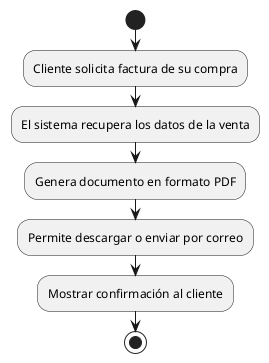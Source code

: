 @startuml
start
:Cliente solicita factura de su compra;
:El sistema recupera los datos de la venta;
:Genera documento en formato PDF;
:Permite descargar o enviar por correo;
:Mostrar confirmación al cliente;
stop
@enduml
